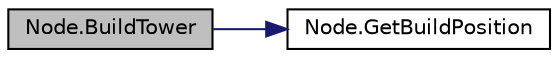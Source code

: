 digraph "Node.BuildTower"
{
 // LATEX_PDF_SIZE
  edge [fontname="Helvetica",fontsize="10",labelfontname="Helvetica",labelfontsize="10"];
  node [fontname="Helvetica",fontsize="10",shape=record];
  rankdir="LR";
  Node1 [label="Node.BuildTower",height=0.2,width=0.4,color="black", fillcolor="grey75", style="filled", fontcolor="black",tooltip="Функция для постройки башни на поле игры"];
  Node1 -> Node2 [color="midnightblue",fontsize="10",style="solid",fontname="Helvetica"];
  Node2 [label="Node.GetBuildPosition",height=0.2,width=0.4,color="black", fillcolor="white", style="filled",URL="$class_node.html#afa0fce3455cabf190ff038f3b677a723",tooltip=" "];
}
